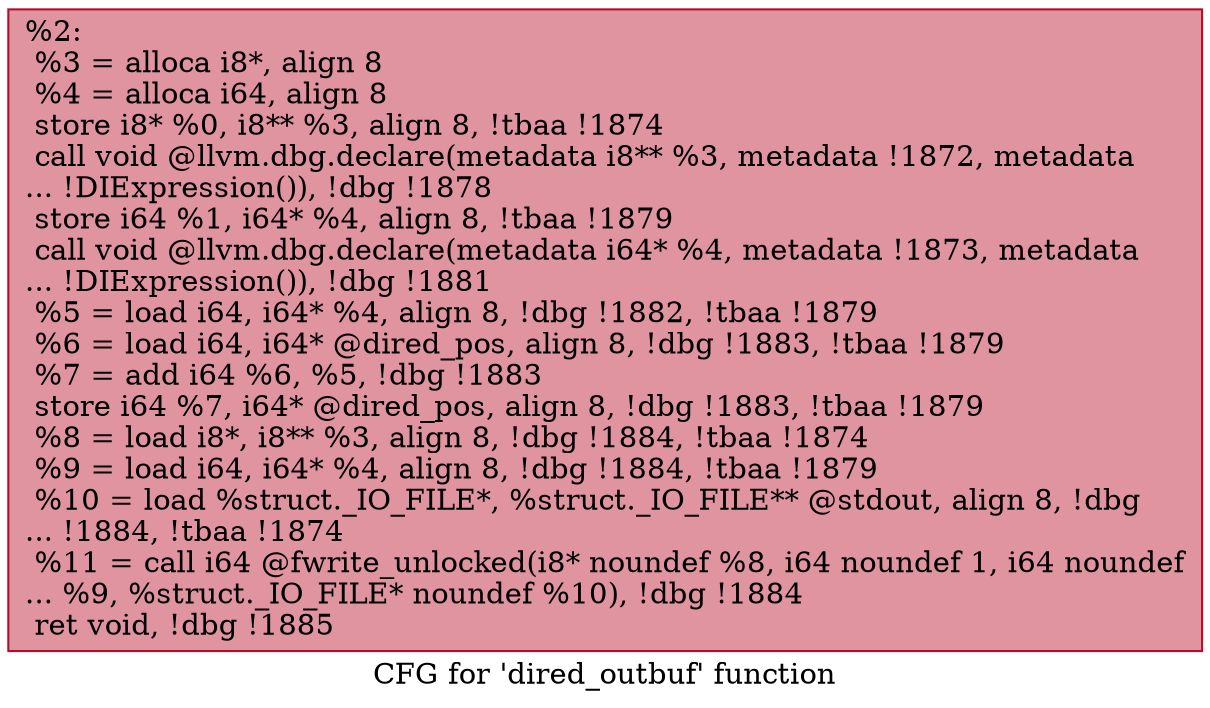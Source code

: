 digraph "CFG for 'dired_outbuf' function" {
	label="CFG for 'dired_outbuf' function";

	Node0x1ffa640 [shape=record,color="#b70d28ff", style=filled, fillcolor="#b70d2870",label="{%2:\l  %3 = alloca i8*, align 8\l  %4 = alloca i64, align 8\l  store i8* %0, i8** %3, align 8, !tbaa !1874\l  call void @llvm.dbg.declare(metadata i8** %3, metadata !1872, metadata\l... !DIExpression()), !dbg !1878\l  store i64 %1, i64* %4, align 8, !tbaa !1879\l  call void @llvm.dbg.declare(metadata i64* %4, metadata !1873, metadata\l... !DIExpression()), !dbg !1881\l  %5 = load i64, i64* %4, align 8, !dbg !1882, !tbaa !1879\l  %6 = load i64, i64* @dired_pos, align 8, !dbg !1883, !tbaa !1879\l  %7 = add i64 %6, %5, !dbg !1883\l  store i64 %7, i64* @dired_pos, align 8, !dbg !1883, !tbaa !1879\l  %8 = load i8*, i8** %3, align 8, !dbg !1884, !tbaa !1874\l  %9 = load i64, i64* %4, align 8, !dbg !1884, !tbaa !1879\l  %10 = load %struct._IO_FILE*, %struct._IO_FILE** @stdout, align 8, !dbg\l... !1884, !tbaa !1874\l  %11 = call i64 @fwrite_unlocked(i8* noundef %8, i64 noundef 1, i64 noundef\l... %9, %struct._IO_FILE* noundef %10), !dbg !1884\l  ret void, !dbg !1885\l}"];
}
